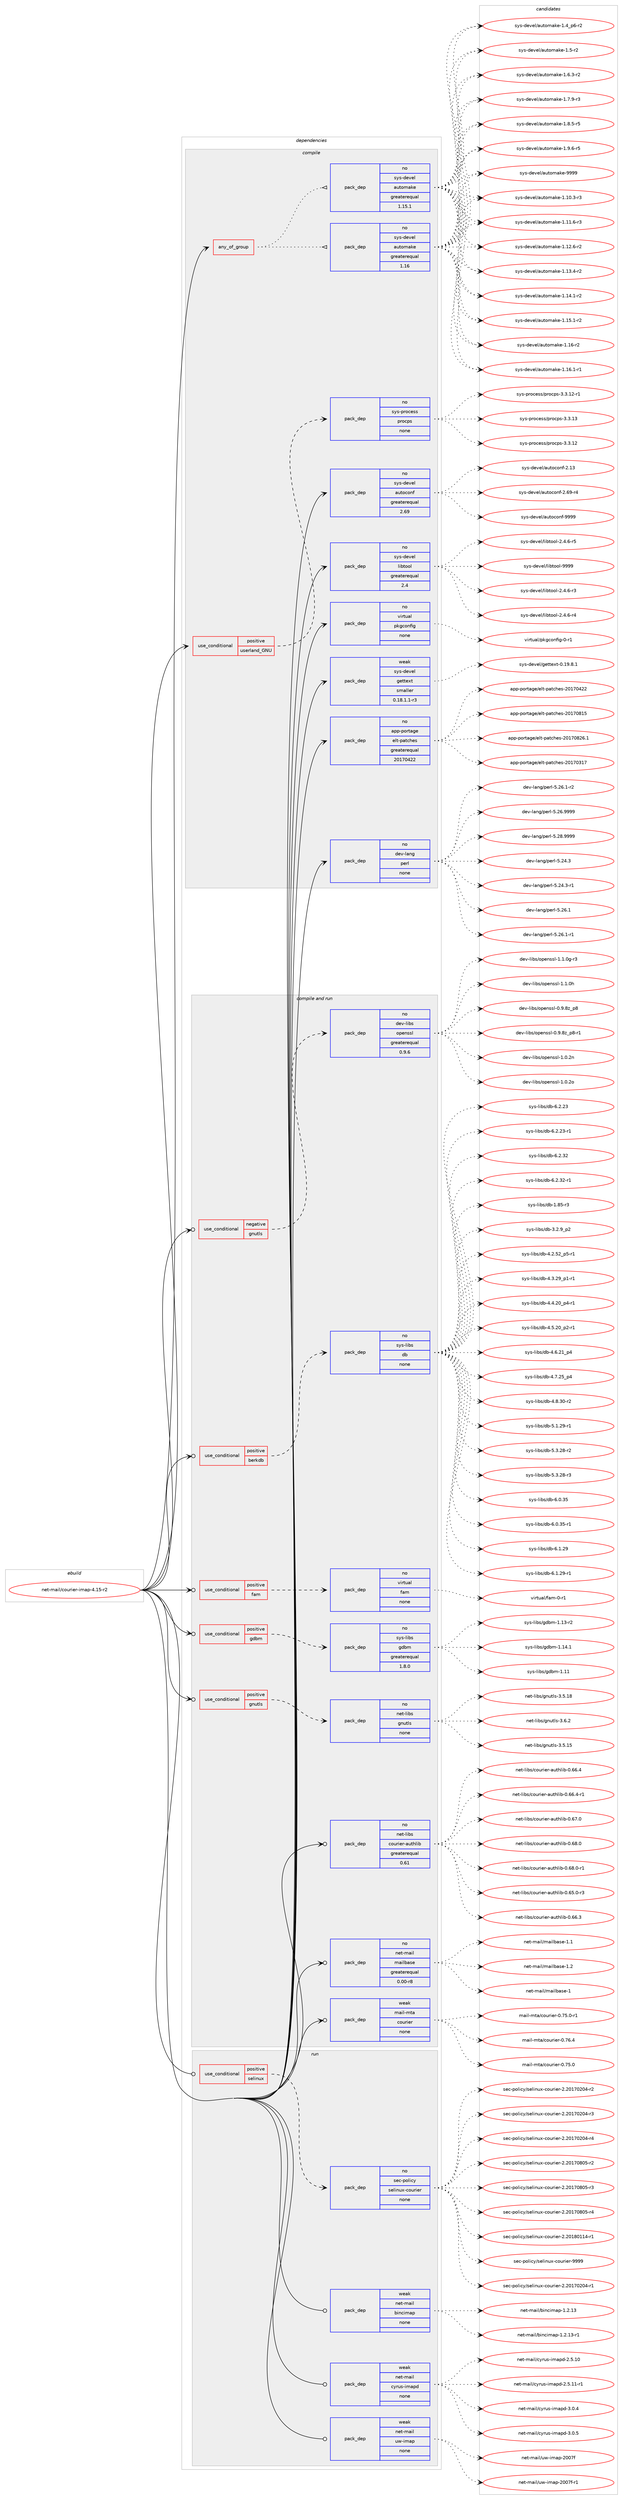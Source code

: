 digraph prolog {

# *************
# Graph options
# *************

newrank=true;
concentrate=true;
compound=true;
graph [rankdir=LR,fontname=Helvetica,fontsize=10,ranksep=1.5];#, ranksep=2.5, nodesep=0.2];
edge  [arrowhead=vee];
node  [fontname=Helvetica,fontsize=10];

# **********
# The ebuild
# **********

subgraph cluster_leftcol {
color=gray;
rank=same;
label=<<i>ebuild</i>>;
id [label="net-mail/courier-imap-4.15-r2", color=red, width=4, href="../net-mail/courier-imap-4.15-r2.svg"];
}

# ****************
# The dependencies
# ****************

subgraph cluster_midcol {
color=gray;
label=<<i>dependencies</i>>;
subgraph cluster_compile {
fillcolor="#eeeeee";
style=filled;
label=<<i>compile</i>>;
subgraph any22 {
dependency877 [label=<<TABLE BORDER="0" CELLBORDER="1" CELLSPACING="0" CELLPADDING="4"><TR><TD CELLPADDING="10">any_of_group</TD></TR></TABLE>>, shape=none, color=red];subgraph pack649 {
dependency878 [label=<<TABLE BORDER="0" CELLBORDER="1" CELLSPACING="0" CELLPADDING="4" WIDTH="220"><TR><TD ROWSPAN="6" CELLPADDING="30">pack_dep</TD></TR><TR><TD WIDTH="110">no</TD></TR><TR><TD>sys-devel</TD></TR><TR><TD>automake</TD></TR><TR><TD>greaterequal</TD></TR><TR><TD>1.16</TD></TR></TABLE>>, shape=none, color=blue];
}
dependency877:e -> dependency878:w [weight=20,style="dotted",arrowhead="oinv"];
subgraph pack650 {
dependency879 [label=<<TABLE BORDER="0" CELLBORDER="1" CELLSPACING="0" CELLPADDING="4" WIDTH="220"><TR><TD ROWSPAN="6" CELLPADDING="30">pack_dep</TD></TR><TR><TD WIDTH="110">no</TD></TR><TR><TD>sys-devel</TD></TR><TR><TD>automake</TD></TR><TR><TD>greaterequal</TD></TR><TR><TD>1.15.1</TD></TR></TABLE>>, shape=none, color=blue];
}
dependency877:e -> dependency879:w [weight=20,style="dotted",arrowhead="oinv"];
}
id:e -> dependency877:w [weight=20,style="solid",arrowhead="vee"];
subgraph cond208 {
dependency880 [label=<<TABLE BORDER="0" CELLBORDER="1" CELLSPACING="0" CELLPADDING="4"><TR><TD ROWSPAN="3" CELLPADDING="10">use_conditional</TD></TR><TR><TD>positive</TD></TR><TR><TD>userland_GNU</TD></TR></TABLE>>, shape=none, color=red];
subgraph pack651 {
dependency881 [label=<<TABLE BORDER="0" CELLBORDER="1" CELLSPACING="0" CELLPADDING="4" WIDTH="220"><TR><TD ROWSPAN="6" CELLPADDING="30">pack_dep</TD></TR><TR><TD WIDTH="110">no</TD></TR><TR><TD>sys-process</TD></TR><TR><TD>procps</TD></TR><TR><TD>none</TD></TR><TR><TD></TD></TR></TABLE>>, shape=none, color=blue];
}
dependency880:e -> dependency881:w [weight=20,style="dashed",arrowhead="vee"];
}
id:e -> dependency880:w [weight=20,style="solid",arrowhead="vee"];
subgraph pack652 {
dependency882 [label=<<TABLE BORDER="0" CELLBORDER="1" CELLSPACING="0" CELLPADDING="4" WIDTH="220"><TR><TD ROWSPAN="6" CELLPADDING="30">pack_dep</TD></TR><TR><TD WIDTH="110">no</TD></TR><TR><TD>app-portage</TD></TR><TR><TD>elt-patches</TD></TR><TR><TD>greaterequal</TD></TR><TR><TD>20170422</TD></TR></TABLE>>, shape=none, color=blue];
}
id:e -> dependency882:w [weight=20,style="solid",arrowhead="vee"];
subgraph pack653 {
dependency883 [label=<<TABLE BORDER="0" CELLBORDER="1" CELLSPACING="0" CELLPADDING="4" WIDTH="220"><TR><TD ROWSPAN="6" CELLPADDING="30">pack_dep</TD></TR><TR><TD WIDTH="110">no</TD></TR><TR><TD>dev-lang</TD></TR><TR><TD>perl</TD></TR><TR><TD>none</TD></TR><TR><TD></TD></TR></TABLE>>, shape=none, color=blue];
}
id:e -> dependency883:w [weight=20,style="solid",arrowhead="vee"];
subgraph pack654 {
dependency884 [label=<<TABLE BORDER="0" CELLBORDER="1" CELLSPACING="0" CELLPADDING="4" WIDTH="220"><TR><TD ROWSPAN="6" CELLPADDING="30">pack_dep</TD></TR><TR><TD WIDTH="110">no</TD></TR><TR><TD>sys-devel</TD></TR><TR><TD>autoconf</TD></TR><TR><TD>greaterequal</TD></TR><TR><TD>2.69</TD></TR></TABLE>>, shape=none, color=blue];
}
id:e -> dependency884:w [weight=20,style="solid",arrowhead="vee"];
subgraph pack655 {
dependency885 [label=<<TABLE BORDER="0" CELLBORDER="1" CELLSPACING="0" CELLPADDING="4" WIDTH="220"><TR><TD ROWSPAN="6" CELLPADDING="30">pack_dep</TD></TR><TR><TD WIDTH="110">no</TD></TR><TR><TD>sys-devel</TD></TR><TR><TD>libtool</TD></TR><TR><TD>greaterequal</TD></TR><TR><TD>2.4</TD></TR></TABLE>>, shape=none, color=blue];
}
id:e -> dependency885:w [weight=20,style="solid",arrowhead="vee"];
subgraph pack656 {
dependency886 [label=<<TABLE BORDER="0" CELLBORDER="1" CELLSPACING="0" CELLPADDING="4" WIDTH="220"><TR><TD ROWSPAN="6" CELLPADDING="30">pack_dep</TD></TR><TR><TD WIDTH="110">no</TD></TR><TR><TD>virtual</TD></TR><TR><TD>pkgconfig</TD></TR><TR><TD>none</TD></TR><TR><TD></TD></TR></TABLE>>, shape=none, color=blue];
}
id:e -> dependency886:w [weight=20,style="solid",arrowhead="vee"];
subgraph pack657 {
dependency887 [label=<<TABLE BORDER="0" CELLBORDER="1" CELLSPACING="0" CELLPADDING="4" WIDTH="220"><TR><TD ROWSPAN="6" CELLPADDING="30">pack_dep</TD></TR><TR><TD WIDTH="110">weak</TD></TR><TR><TD>sys-devel</TD></TR><TR><TD>gettext</TD></TR><TR><TD>smaller</TD></TR><TR><TD>0.18.1.1-r3</TD></TR></TABLE>>, shape=none, color=blue];
}
id:e -> dependency887:w [weight=20,style="solid",arrowhead="vee"];
}
subgraph cluster_compileandrun {
fillcolor="#eeeeee";
style=filled;
label=<<i>compile and run</i>>;
subgraph cond209 {
dependency888 [label=<<TABLE BORDER="0" CELLBORDER="1" CELLSPACING="0" CELLPADDING="4"><TR><TD ROWSPAN="3" CELLPADDING="10">use_conditional</TD></TR><TR><TD>negative</TD></TR><TR><TD>gnutls</TD></TR></TABLE>>, shape=none, color=red];
subgraph pack658 {
dependency889 [label=<<TABLE BORDER="0" CELLBORDER="1" CELLSPACING="0" CELLPADDING="4" WIDTH="220"><TR><TD ROWSPAN="6" CELLPADDING="30">pack_dep</TD></TR><TR><TD WIDTH="110">no</TD></TR><TR><TD>dev-libs</TD></TR><TR><TD>openssl</TD></TR><TR><TD>greaterequal</TD></TR><TR><TD>0.9.6</TD></TR></TABLE>>, shape=none, color=blue];
}
dependency888:e -> dependency889:w [weight=20,style="dashed",arrowhead="vee"];
}
id:e -> dependency888:w [weight=20,style="solid",arrowhead="odotvee"];
subgraph cond210 {
dependency890 [label=<<TABLE BORDER="0" CELLBORDER="1" CELLSPACING="0" CELLPADDING="4"><TR><TD ROWSPAN="3" CELLPADDING="10">use_conditional</TD></TR><TR><TD>positive</TD></TR><TR><TD>berkdb</TD></TR></TABLE>>, shape=none, color=red];
subgraph pack659 {
dependency891 [label=<<TABLE BORDER="0" CELLBORDER="1" CELLSPACING="0" CELLPADDING="4" WIDTH="220"><TR><TD ROWSPAN="6" CELLPADDING="30">pack_dep</TD></TR><TR><TD WIDTH="110">no</TD></TR><TR><TD>sys-libs</TD></TR><TR><TD>db</TD></TR><TR><TD>none</TD></TR><TR><TD></TD></TR></TABLE>>, shape=none, color=blue];
}
dependency890:e -> dependency891:w [weight=20,style="dashed",arrowhead="vee"];
}
id:e -> dependency890:w [weight=20,style="solid",arrowhead="odotvee"];
subgraph cond211 {
dependency892 [label=<<TABLE BORDER="0" CELLBORDER="1" CELLSPACING="0" CELLPADDING="4"><TR><TD ROWSPAN="3" CELLPADDING="10">use_conditional</TD></TR><TR><TD>positive</TD></TR><TR><TD>fam</TD></TR></TABLE>>, shape=none, color=red];
subgraph pack660 {
dependency893 [label=<<TABLE BORDER="0" CELLBORDER="1" CELLSPACING="0" CELLPADDING="4" WIDTH="220"><TR><TD ROWSPAN="6" CELLPADDING="30">pack_dep</TD></TR><TR><TD WIDTH="110">no</TD></TR><TR><TD>virtual</TD></TR><TR><TD>fam</TD></TR><TR><TD>none</TD></TR><TR><TD></TD></TR></TABLE>>, shape=none, color=blue];
}
dependency892:e -> dependency893:w [weight=20,style="dashed",arrowhead="vee"];
}
id:e -> dependency892:w [weight=20,style="solid",arrowhead="odotvee"];
subgraph cond212 {
dependency894 [label=<<TABLE BORDER="0" CELLBORDER="1" CELLSPACING="0" CELLPADDING="4"><TR><TD ROWSPAN="3" CELLPADDING="10">use_conditional</TD></TR><TR><TD>positive</TD></TR><TR><TD>gdbm</TD></TR></TABLE>>, shape=none, color=red];
subgraph pack661 {
dependency895 [label=<<TABLE BORDER="0" CELLBORDER="1" CELLSPACING="0" CELLPADDING="4" WIDTH="220"><TR><TD ROWSPAN="6" CELLPADDING="30">pack_dep</TD></TR><TR><TD WIDTH="110">no</TD></TR><TR><TD>sys-libs</TD></TR><TR><TD>gdbm</TD></TR><TR><TD>greaterequal</TD></TR><TR><TD>1.8.0</TD></TR></TABLE>>, shape=none, color=blue];
}
dependency894:e -> dependency895:w [weight=20,style="dashed",arrowhead="vee"];
}
id:e -> dependency894:w [weight=20,style="solid",arrowhead="odotvee"];
subgraph cond213 {
dependency896 [label=<<TABLE BORDER="0" CELLBORDER="1" CELLSPACING="0" CELLPADDING="4"><TR><TD ROWSPAN="3" CELLPADDING="10">use_conditional</TD></TR><TR><TD>positive</TD></TR><TR><TD>gnutls</TD></TR></TABLE>>, shape=none, color=red];
subgraph pack662 {
dependency897 [label=<<TABLE BORDER="0" CELLBORDER="1" CELLSPACING="0" CELLPADDING="4" WIDTH="220"><TR><TD ROWSPAN="6" CELLPADDING="30">pack_dep</TD></TR><TR><TD WIDTH="110">no</TD></TR><TR><TD>net-libs</TD></TR><TR><TD>gnutls</TD></TR><TR><TD>none</TD></TR><TR><TD></TD></TR></TABLE>>, shape=none, color=blue];
}
dependency896:e -> dependency897:w [weight=20,style="dashed",arrowhead="vee"];
}
id:e -> dependency896:w [weight=20,style="solid",arrowhead="odotvee"];
subgraph pack663 {
dependency898 [label=<<TABLE BORDER="0" CELLBORDER="1" CELLSPACING="0" CELLPADDING="4" WIDTH="220"><TR><TD ROWSPAN="6" CELLPADDING="30">pack_dep</TD></TR><TR><TD WIDTH="110">no</TD></TR><TR><TD>net-libs</TD></TR><TR><TD>courier-authlib</TD></TR><TR><TD>greaterequal</TD></TR><TR><TD>0.61</TD></TR></TABLE>>, shape=none, color=blue];
}
id:e -> dependency898:w [weight=20,style="solid",arrowhead="odotvee"];
subgraph pack664 {
dependency899 [label=<<TABLE BORDER="0" CELLBORDER="1" CELLSPACING="0" CELLPADDING="4" WIDTH="220"><TR><TD ROWSPAN="6" CELLPADDING="30">pack_dep</TD></TR><TR><TD WIDTH="110">no</TD></TR><TR><TD>net-mail</TD></TR><TR><TD>mailbase</TD></TR><TR><TD>greaterequal</TD></TR><TR><TD>0.00-r8</TD></TR></TABLE>>, shape=none, color=blue];
}
id:e -> dependency899:w [weight=20,style="solid",arrowhead="odotvee"];
subgraph pack665 {
dependency900 [label=<<TABLE BORDER="0" CELLBORDER="1" CELLSPACING="0" CELLPADDING="4" WIDTH="220"><TR><TD ROWSPAN="6" CELLPADDING="30">pack_dep</TD></TR><TR><TD WIDTH="110">weak</TD></TR><TR><TD>mail-mta</TD></TR><TR><TD>courier</TD></TR><TR><TD>none</TD></TR><TR><TD></TD></TR></TABLE>>, shape=none, color=blue];
}
id:e -> dependency900:w [weight=20,style="solid",arrowhead="odotvee"];
}
subgraph cluster_run {
fillcolor="#eeeeee";
style=filled;
label=<<i>run</i>>;
subgraph cond214 {
dependency901 [label=<<TABLE BORDER="0" CELLBORDER="1" CELLSPACING="0" CELLPADDING="4"><TR><TD ROWSPAN="3" CELLPADDING="10">use_conditional</TD></TR><TR><TD>positive</TD></TR><TR><TD>selinux</TD></TR></TABLE>>, shape=none, color=red];
subgraph pack666 {
dependency902 [label=<<TABLE BORDER="0" CELLBORDER="1" CELLSPACING="0" CELLPADDING="4" WIDTH="220"><TR><TD ROWSPAN="6" CELLPADDING="30">pack_dep</TD></TR><TR><TD WIDTH="110">no</TD></TR><TR><TD>sec-policy</TD></TR><TR><TD>selinux-courier</TD></TR><TR><TD>none</TD></TR><TR><TD></TD></TR></TABLE>>, shape=none, color=blue];
}
dependency901:e -> dependency902:w [weight=20,style="dashed",arrowhead="vee"];
}
id:e -> dependency901:w [weight=20,style="solid",arrowhead="odot"];
subgraph pack667 {
dependency903 [label=<<TABLE BORDER="0" CELLBORDER="1" CELLSPACING="0" CELLPADDING="4" WIDTH="220"><TR><TD ROWSPAN="6" CELLPADDING="30">pack_dep</TD></TR><TR><TD WIDTH="110">weak</TD></TR><TR><TD>net-mail</TD></TR><TR><TD>bincimap</TD></TR><TR><TD>none</TD></TR><TR><TD></TD></TR></TABLE>>, shape=none, color=blue];
}
id:e -> dependency903:w [weight=20,style="solid",arrowhead="odot"];
subgraph pack668 {
dependency904 [label=<<TABLE BORDER="0" CELLBORDER="1" CELLSPACING="0" CELLPADDING="4" WIDTH="220"><TR><TD ROWSPAN="6" CELLPADDING="30">pack_dep</TD></TR><TR><TD WIDTH="110">weak</TD></TR><TR><TD>net-mail</TD></TR><TR><TD>cyrus-imapd</TD></TR><TR><TD>none</TD></TR><TR><TD></TD></TR></TABLE>>, shape=none, color=blue];
}
id:e -> dependency904:w [weight=20,style="solid",arrowhead="odot"];
subgraph pack669 {
dependency905 [label=<<TABLE BORDER="0" CELLBORDER="1" CELLSPACING="0" CELLPADDING="4" WIDTH="220"><TR><TD ROWSPAN="6" CELLPADDING="30">pack_dep</TD></TR><TR><TD WIDTH="110">weak</TD></TR><TR><TD>net-mail</TD></TR><TR><TD>uw-imap</TD></TR><TR><TD>none</TD></TR><TR><TD></TD></TR></TABLE>>, shape=none, color=blue];
}
id:e -> dependency905:w [weight=20,style="solid",arrowhead="odot"];
}
}

# **************
# The candidates
# **************

subgraph cluster_choices {
rank=same;
color=gray;
label=<<i>candidates</i>>;

subgraph choice649 {
color=black;
nodesep=1;
choice11512111545100101118101108479711711611110997107101454946494846514511451 [label="sys-devel/automake-1.10.3-r3", color=red, width=4,href="../sys-devel/automake-1.10.3-r3.svg"];
choice11512111545100101118101108479711711611110997107101454946494946544511451 [label="sys-devel/automake-1.11.6-r3", color=red, width=4,href="../sys-devel/automake-1.11.6-r3.svg"];
choice11512111545100101118101108479711711611110997107101454946495046544511450 [label="sys-devel/automake-1.12.6-r2", color=red, width=4,href="../sys-devel/automake-1.12.6-r2.svg"];
choice11512111545100101118101108479711711611110997107101454946495146524511450 [label="sys-devel/automake-1.13.4-r2", color=red, width=4,href="../sys-devel/automake-1.13.4-r2.svg"];
choice11512111545100101118101108479711711611110997107101454946495246494511450 [label="sys-devel/automake-1.14.1-r2", color=red, width=4,href="../sys-devel/automake-1.14.1-r2.svg"];
choice11512111545100101118101108479711711611110997107101454946495346494511450 [label="sys-devel/automake-1.15.1-r2", color=red, width=4,href="../sys-devel/automake-1.15.1-r2.svg"];
choice1151211154510010111810110847971171161111099710710145494649544511450 [label="sys-devel/automake-1.16-r2", color=red, width=4,href="../sys-devel/automake-1.16-r2.svg"];
choice11512111545100101118101108479711711611110997107101454946495446494511449 [label="sys-devel/automake-1.16.1-r1", color=red, width=4,href="../sys-devel/automake-1.16.1-r1.svg"];
choice115121115451001011181011084797117116111109971071014549465295112544511450 [label="sys-devel/automake-1.4_p6-r2", color=red, width=4,href="../sys-devel/automake-1.4_p6-r2.svg"];
choice11512111545100101118101108479711711611110997107101454946534511450 [label="sys-devel/automake-1.5-r2", color=red, width=4,href="../sys-devel/automake-1.5-r2.svg"];
choice115121115451001011181011084797117116111109971071014549465446514511450 [label="sys-devel/automake-1.6.3-r2", color=red, width=4,href="../sys-devel/automake-1.6.3-r2.svg"];
choice115121115451001011181011084797117116111109971071014549465546574511451 [label="sys-devel/automake-1.7.9-r3", color=red, width=4,href="../sys-devel/automake-1.7.9-r3.svg"];
choice115121115451001011181011084797117116111109971071014549465646534511453 [label="sys-devel/automake-1.8.5-r5", color=red, width=4,href="../sys-devel/automake-1.8.5-r5.svg"];
choice115121115451001011181011084797117116111109971071014549465746544511453 [label="sys-devel/automake-1.9.6-r5", color=red, width=4,href="../sys-devel/automake-1.9.6-r5.svg"];
choice115121115451001011181011084797117116111109971071014557575757 [label="sys-devel/automake-9999", color=red, width=4,href="../sys-devel/automake-9999.svg"];
dependency878:e -> choice11512111545100101118101108479711711611110997107101454946494846514511451:w [style=dotted,weight="100"];
dependency878:e -> choice11512111545100101118101108479711711611110997107101454946494946544511451:w [style=dotted,weight="100"];
dependency878:e -> choice11512111545100101118101108479711711611110997107101454946495046544511450:w [style=dotted,weight="100"];
dependency878:e -> choice11512111545100101118101108479711711611110997107101454946495146524511450:w [style=dotted,weight="100"];
dependency878:e -> choice11512111545100101118101108479711711611110997107101454946495246494511450:w [style=dotted,weight="100"];
dependency878:e -> choice11512111545100101118101108479711711611110997107101454946495346494511450:w [style=dotted,weight="100"];
dependency878:e -> choice1151211154510010111810110847971171161111099710710145494649544511450:w [style=dotted,weight="100"];
dependency878:e -> choice11512111545100101118101108479711711611110997107101454946495446494511449:w [style=dotted,weight="100"];
dependency878:e -> choice115121115451001011181011084797117116111109971071014549465295112544511450:w [style=dotted,weight="100"];
dependency878:e -> choice11512111545100101118101108479711711611110997107101454946534511450:w [style=dotted,weight="100"];
dependency878:e -> choice115121115451001011181011084797117116111109971071014549465446514511450:w [style=dotted,weight="100"];
dependency878:e -> choice115121115451001011181011084797117116111109971071014549465546574511451:w [style=dotted,weight="100"];
dependency878:e -> choice115121115451001011181011084797117116111109971071014549465646534511453:w [style=dotted,weight="100"];
dependency878:e -> choice115121115451001011181011084797117116111109971071014549465746544511453:w [style=dotted,weight="100"];
dependency878:e -> choice115121115451001011181011084797117116111109971071014557575757:w [style=dotted,weight="100"];
}
subgraph choice650 {
color=black;
nodesep=1;
choice11512111545100101118101108479711711611110997107101454946494846514511451 [label="sys-devel/automake-1.10.3-r3", color=red, width=4,href="../sys-devel/automake-1.10.3-r3.svg"];
choice11512111545100101118101108479711711611110997107101454946494946544511451 [label="sys-devel/automake-1.11.6-r3", color=red, width=4,href="../sys-devel/automake-1.11.6-r3.svg"];
choice11512111545100101118101108479711711611110997107101454946495046544511450 [label="sys-devel/automake-1.12.6-r2", color=red, width=4,href="../sys-devel/automake-1.12.6-r2.svg"];
choice11512111545100101118101108479711711611110997107101454946495146524511450 [label="sys-devel/automake-1.13.4-r2", color=red, width=4,href="../sys-devel/automake-1.13.4-r2.svg"];
choice11512111545100101118101108479711711611110997107101454946495246494511450 [label="sys-devel/automake-1.14.1-r2", color=red, width=4,href="../sys-devel/automake-1.14.1-r2.svg"];
choice11512111545100101118101108479711711611110997107101454946495346494511450 [label="sys-devel/automake-1.15.1-r2", color=red, width=4,href="../sys-devel/automake-1.15.1-r2.svg"];
choice1151211154510010111810110847971171161111099710710145494649544511450 [label="sys-devel/automake-1.16-r2", color=red, width=4,href="../sys-devel/automake-1.16-r2.svg"];
choice11512111545100101118101108479711711611110997107101454946495446494511449 [label="sys-devel/automake-1.16.1-r1", color=red, width=4,href="../sys-devel/automake-1.16.1-r1.svg"];
choice115121115451001011181011084797117116111109971071014549465295112544511450 [label="sys-devel/automake-1.4_p6-r2", color=red, width=4,href="../sys-devel/automake-1.4_p6-r2.svg"];
choice11512111545100101118101108479711711611110997107101454946534511450 [label="sys-devel/automake-1.5-r2", color=red, width=4,href="../sys-devel/automake-1.5-r2.svg"];
choice115121115451001011181011084797117116111109971071014549465446514511450 [label="sys-devel/automake-1.6.3-r2", color=red, width=4,href="../sys-devel/automake-1.6.3-r2.svg"];
choice115121115451001011181011084797117116111109971071014549465546574511451 [label="sys-devel/automake-1.7.9-r3", color=red, width=4,href="../sys-devel/automake-1.7.9-r3.svg"];
choice115121115451001011181011084797117116111109971071014549465646534511453 [label="sys-devel/automake-1.8.5-r5", color=red, width=4,href="../sys-devel/automake-1.8.5-r5.svg"];
choice115121115451001011181011084797117116111109971071014549465746544511453 [label="sys-devel/automake-1.9.6-r5", color=red, width=4,href="../sys-devel/automake-1.9.6-r5.svg"];
choice115121115451001011181011084797117116111109971071014557575757 [label="sys-devel/automake-9999", color=red, width=4,href="../sys-devel/automake-9999.svg"];
dependency879:e -> choice11512111545100101118101108479711711611110997107101454946494846514511451:w [style=dotted,weight="100"];
dependency879:e -> choice11512111545100101118101108479711711611110997107101454946494946544511451:w [style=dotted,weight="100"];
dependency879:e -> choice11512111545100101118101108479711711611110997107101454946495046544511450:w [style=dotted,weight="100"];
dependency879:e -> choice11512111545100101118101108479711711611110997107101454946495146524511450:w [style=dotted,weight="100"];
dependency879:e -> choice11512111545100101118101108479711711611110997107101454946495246494511450:w [style=dotted,weight="100"];
dependency879:e -> choice11512111545100101118101108479711711611110997107101454946495346494511450:w [style=dotted,weight="100"];
dependency879:e -> choice1151211154510010111810110847971171161111099710710145494649544511450:w [style=dotted,weight="100"];
dependency879:e -> choice11512111545100101118101108479711711611110997107101454946495446494511449:w [style=dotted,weight="100"];
dependency879:e -> choice115121115451001011181011084797117116111109971071014549465295112544511450:w [style=dotted,weight="100"];
dependency879:e -> choice11512111545100101118101108479711711611110997107101454946534511450:w [style=dotted,weight="100"];
dependency879:e -> choice115121115451001011181011084797117116111109971071014549465446514511450:w [style=dotted,weight="100"];
dependency879:e -> choice115121115451001011181011084797117116111109971071014549465546574511451:w [style=dotted,weight="100"];
dependency879:e -> choice115121115451001011181011084797117116111109971071014549465646534511453:w [style=dotted,weight="100"];
dependency879:e -> choice115121115451001011181011084797117116111109971071014549465746544511453:w [style=dotted,weight="100"];
dependency879:e -> choice115121115451001011181011084797117116111109971071014557575757:w [style=dotted,weight="100"];
}
subgraph choice651 {
color=black;
nodesep=1;
choice1151211154511211411199101115115471121141119911211545514651464950 [label="sys-process/procps-3.3.12", color=red, width=4,href="../sys-process/procps-3.3.12.svg"];
choice11512111545112114111991011151154711211411199112115455146514649504511449 [label="sys-process/procps-3.3.12-r1", color=red, width=4,href="../sys-process/procps-3.3.12-r1.svg"];
choice1151211154511211411199101115115471121141119911211545514651464951 [label="sys-process/procps-3.3.13", color=red, width=4,href="../sys-process/procps-3.3.13.svg"];
dependency881:e -> choice1151211154511211411199101115115471121141119911211545514651464950:w [style=dotted,weight="100"];
dependency881:e -> choice11512111545112114111991011151154711211411199112115455146514649504511449:w [style=dotted,weight="100"];
dependency881:e -> choice1151211154511211411199101115115471121141119911211545514651464951:w [style=dotted,weight="100"];
}
subgraph choice652 {
color=black;
nodesep=1;
choice97112112451121111141169710310147101108116451129711699104101115455048495548514955 [label="app-portage/elt-patches-20170317", color=red, width=4,href="../app-portage/elt-patches-20170317.svg"];
choice97112112451121111141169710310147101108116451129711699104101115455048495548525050 [label="app-portage/elt-patches-20170422", color=red, width=4,href="../app-portage/elt-patches-20170422.svg"];
choice97112112451121111141169710310147101108116451129711699104101115455048495548564953 [label="app-portage/elt-patches-20170815", color=red, width=4,href="../app-portage/elt-patches-20170815.svg"];
choice971121124511211111411697103101471011081164511297116991041011154550484955485650544649 [label="app-portage/elt-patches-20170826.1", color=red, width=4,href="../app-portage/elt-patches-20170826.1.svg"];
dependency882:e -> choice97112112451121111141169710310147101108116451129711699104101115455048495548514955:w [style=dotted,weight="100"];
dependency882:e -> choice97112112451121111141169710310147101108116451129711699104101115455048495548525050:w [style=dotted,weight="100"];
dependency882:e -> choice97112112451121111141169710310147101108116451129711699104101115455048495548564953:w [style=dotted,weight="100"];
dependency882:e -> choice971121124511211111411697103101471011081164511297116991041011154550484955485650544649:w [style=dotted,weight="100"];
}
subgraph choice653 {
color=black;
nodesep=1;
choice10010111845108971101034711210111410845534650524651 [label="dev-lang/perl-5.24.3", color=red, width=4,href="../dev-lang/perl-5.24.3.svg"];
choice100101118451089711010347112101114108455346505246514511449 [label="dev-lang/perl-5.24.3-r1", color=red, width=4,href="../dev-lang/perl-5.24.3-r1.svg"];
choice10010111845108971101034711210111410845534650544649 [label="dev-lang/perl-5.26.1", color=red, width=4,href="../dev-lang/perl-5.26.1.svg"];
choice100101118451089711010347112101114108455346505446494511449 [label="dev-lang/perl-5.26.1-r1", color=red, width=4,href="../dev-lang/perl-5.26.1-r1.svg"];
choice100101118451089711010347112101114108455346505446494511450 [label="dev-lang/perl-5.26.1-r2", color=red, width=4,href="../dev-lang/perl-5.26.1-r2.svg"];
choice10010111845108971101034711210111410845534650544657575757 [label="dev-lang/perl-5.26.9999", color=red, width=4,href="../dev-lang/perl-5.26.9999.svg"];
choice10010111845108971101034711210111410845534650564657575757 [label="dev-lang/perl-5.28.9999", color=red, width=4,href="../dev-lang/perl-5.28.9999.svg"];
dependency883:e -> choice10010111845108971101034711210111410845534650524651:w [style=dotted,weight="100"];
dependency883:e -> choice100101118451089711010347112101114108455346505246514511449:w [style=dotted,weight="100"];
dependency883:e -> choice10010111845108971101034711210111410845534650544649:w [style=dotted,weight="100"];
dependency883:e -> choice100101118451089711010347112101114108455346505446494511449:w [style=dotted,weight="100"];
dependency883:e -> choice100101118451089711010347112101114108455346505446494511450:w [style=dotted,weight="100"];
dependency883:e -> choice10010111845108971101034711210111410845534650544657575757:w [style=dotted,weight="100"];
dependency883:e -> choice10010111845108971101034711210111410845534650564657575757:w [style=dotted,weight="100"];
}
subgraph choice654 {
color=black;
nodesep=1;
choice115121115451001011181011084797117116111991111101024550464951 [label="sys-devel/autoconf-2.13", color=red, width=4,href="../sys-devel/autoconf-2.13.svg"];
choice1151211154510010111810110847971171161119911111010245504654574511452 [label="sys-devel/autoconf-2.69-r4", color=red, width=4,href="../sys-devel/autoconf-2.69-r4.svg"];
choice115121115451001011181011084797117116111991111101024557575757 [label="sys-devel/autoconf-9999", color=red, width=4,href="../sys-devel/autoconf-9999.svg"];
dependency884:e -> choice115121115451001011181011084797117116111991111101024550464951:w [style=dotted,weight="100"];
dependency884:e -> choice1151211154510010111810110847971171161119911111010245504654574511452:w [style=dotted,weight="100"];
dependency884:e -> choice115121115451001011181011084797117116111991111101024557575757:w [style=dotted,weight="100"];
}
subgraph choice655 {
color=black;
nodesep=1;
choice1151211154510010111810110847108105981161111111084550465246544511451 [label="sys-devel/libtool-2.4.6-r3", color=red, width=4,href="../sys-devel/libtool-2.4.6-r3.svg"];
choice1151211154510010111810110847108105981161111111084550465246544511452 [label="sys-devel/libtool-2.4.6-r4", color=red, width=4,href="../sys-devel/libtool-2.4.6-r4.svg"];
choice1151211154510010111810110847108105981161111111084550465246544511453 [label="sys-devel/libtool-2.4.6-r5", color=red, width=4,href="../sys-devel/libtool-2.4.6-r5.svg"];
choice1151211154510010111810110847108105981161111111084557575757 [label="sys-devel/libtool-9999", color=red, width=4,href="../sys-devel/libtool-9999.svg"];
dependency885:e -> choice1151211154510010111810110847108105981161111111084550465246544511451:w [style=dotted,weight="100"];
dependency885:e -> choice1151211154510010111810110847108105981161111111084550465246544511452:w [style=dotted,weight="100"];
dependency885:e -> choice1151211154510010111810110847108105981161111111084550465246544511453:w [style=dotted,weight="100"];
dependency885:e -> choice1151211154510010111810110847108105981161111111084557575757:w [style=dotted,weight="100"];
}
subgraph choice656 {
color=black;
nodesep=1;
choice11810511411611797108471121071039911111010210510345484511449 [label="virtual/pkgconfig-0-r1", color=red, width=4,href="../virtual/pkgconfig-0-r1.svg"];
dependency886:e -> choice11810511411611797108471121071039911111010210510345484511449:w [style=dotted,weight="100"];
}
subgraph choice657 {
color=black;
nodesep=1;
choice1151211154510010111810110847103101116116101120116454846495746564649 [label="sys-devel/gettext-0.19.8.1", color=red, width=4,href="../sys-devel/gettext-0.19.8.1.svg"];
dependency887:e -> choice1151211154510010111810110847103101116116101120116454846495746564649:w [style=dotted,weight="100"];
}
subgraph choice658 {
color=black;
nodesep=1;
choice1001011184510810598115471111121011101151151084548465746561229511256 [label="dev-libs/openssl-0.9.8z_p8", color=red, width=4,href="../dev-libs/openssl-0.9.8z_p8.svg"];
choice10010111845108105981154711111210111011511510845484657465612295112564511449 [label="dev-libs/openssl-0.9.8z_p8-r1", color=red, width=4,href="../dev-libs/openssl-0.9.8z_p8-r1.svg"];
choice100101118451081059811547111112101110115115108454946484650110 [label="dev-libs/openssl-1.0.2n", color=red, width=4,href="../dev-libs/openssl-1.0.2n.svg"];
choice100101118451081059811547111112101110115115108454946484650111 [label="dev-libs/openssl-1.0.2o", color=red, width=4,href="../dev-libs/openssl-1.0.2o.svg"];
choice1001011184510810598115471111121011101151151084549464946481034511451 [label="dev-libs/openssl-1.1.0g-r3", color=red, width=4,href="../dev-libs/openssl-1.1.0g-r3.svg"];
choice100101118451081059811547111112101110115115108454946494648104 [label="dev-libs/openssl-1.1.0h", color=red, width=4,href="../dev-libs/openssl-1.1.0h.svg"];
dependency889:e -> choice1001011184510810598115471111121011101151151084548465746561229511256:w [style=dotted,weight="100"];
dependency889:e -> choice10010111845108105981154711111210111011511510845484657465612295112564511449:w [style=dotted,weight="100"];
dependency889:e -> choice100101118451081059811547111112101110115115108454946484650110:w [style=dotted,weight="100"];
dependency889:e -> choice100101118451081059811547111112101110115115108454946484650111:w [style=dotted,weight="100"];
dependency889:e -> choice1001011184510810598115471111121011101151151084549464946481034511451:w [style=dotted,weight="100"];
dependency889:e -> choice100101118451081059811547111112101110115115108454946494648104:w [style=dotted,weight="100"];
}
subgraph choice659 {
color=black;
nodesep=1;
choice1151211154510810598115471009845494656534511451 [label="sys-libs/db-1.85-r3", color=red, width=4,href="../sys-libs/db-1.85-r3.svg"];
choice115121115451081059811547100984551465046579511250 [label="sys-libs/db-3.2.9_p2", color=red, width=4,href="../sys-libs/db-3.2.9_p2.svg"];
choice115121115451081059811547100984552465046535095112534511449 [label="sys-libs/db-4.2.52_p5-r1", color=red, width=4,href="../sys-libs/db-4.2.52_p5-r1.svg"];
choice115121115451081059811547100984552465146505795112494511449 [label="sys-libs/db-4.3.29_p1-r1", color=red, width=4,href="../sys-libs/db-4.3.29_p1-r1.svg"];
choice115121115451081059811547100984552465246504895112524511449 [label="sys-libs/db-4.4.20_p4-r1", color=red, width=4,href="../sys-libs/db-4.4.20_p4-r1.svg"];
choice115121115451081059811547100984552465346504895112504511449 [label="sys-libs/db-4.5.20_p2-r1", color=red, width=4,href="../sys-libs/db-4.5.20_p2-r1.svg"];
choice11512111545108105981154710098455246544650499511252 [label="sys-libs/db-4.6.21_p4", color=red, width=4,href="../sys-libs/db-4.6.21_p4.svg"];
choice11512111545108105981154710098455246554650539511252 [label="sys-libs/db-4.7.25_p4", color=red, width=4,href="../sys-libs/db-4.7.25_p4.svg"];
choice11512111545108105981154710098455246564651484511450 [label="sys-libs/db-4.8.30-r2", color=red, width=4,href="../sys-libs/db-4.8.30-r2.svg"];
choice11512111545108105981154710098455346494650574511449 [label="sys-libs/db-5.1.29-r1", color=red, width=4,href="../sys-libs/db-5.1.29-r1.svg"];
choice11512111545108105981154710098455346514650564511450 [label="sys-libs/db-5.3.28-r2", color=red, width=4,href="../sys-libs/db-5.3.28-r2.svg"];
choice11512111545108105981154710098455346514650564511451 [label="sys-libs/db-5.3.28-r3", color=red, width=4,href="../sys-libs/db-5.3.28-r3.svg"];
choice1151211154510810598115471009845544648465153 [label="sys-libs/db-6.0.35", color=red, width=4,href="../sys-libs/db-6.0.35.svg"];
choice11512111545108105981154710098455446484651534511449 [label="sys-libs/db-6.0.35-r1", color=red, width=4,href="../sys-libs/db-6.0.35-r1.svg"];
choice1151211154510810598115471009845544649465057 [label="sys-libs/db-6.1.29", color=red, width=4,href="../sys-libs/db-6.1.29.svg"];
choice11512111545108105981154710098455446494650574511449 [label="sys-libs/db-6.1.29-r1", color=red, width=4,href="../sys-libs/db-6.1.29-r1.svg"];
choice1151211154510810598115471009845544650465051 [label="sys-libs/db-6.2.23", color=red, width=4,href="../sys-libs/db-6.2.23.svg"];
choice11512111545108105981154710098455446504650514511449 [label="sys-libs/db-6.2.23-r1", color=red, width=4,href="../sys-libs/db-6.2.23-r1.svg"];
choice1151211154510810598115471009845544650465150 [label="sys-libs/db-6.2.32", color=red, width=4,href="../sys-libs/db-6.2.32.svg"];
choice11512111545108105981154710098455446504651504511449 [label="sys-libs/db-6.2.32-r1", color=red, width=4,href="../sys-libs/db-6.2.32-r1.svg"];
dependency891:e -> choice1151211154510810598115471009845494656534511451:w [style=dotted,weight="100"];
dependency891:e -> choice115121115451081059811547100984551465046579511250:w [style=dotted,weight="100"];
dependency891:e -> choice115121115451081059811547100984552465046535095112534511449:w [style=dotted,weight="100"];
dependency891:e -> choice115121115451081059811547100984552465146505795112494511449:w [style=dotted,weight="100"];
dependency891:e -> choice115121115451081059811547100984552465246504895112524511449:w [style=dotted,weight="100"];
dependency891:e -> choice115121115451081059811547100984552465346504895112504511449:w [style=dotted,weight="100"];
dependency891:e -> choice11512111545108105981154710098455246544650499511252:w [style=dotted,weight="100"];
dependency891:e -> choice11512111545108105981154710098455246554650539511252:w [style=dotted,weight="100"];
dependency891:e -> choice11512111545108105981154710098455246564651484511450:w [style=dotted,weight="100"];
dependency891:e -> choice11512111545108105981154710098455346494650574511449:w [style=dotted,weight="100"];
dependency891:e -> choice11512111545108105981154710098455346514650564511450:w [style=dotted,weight="100"];
dependency891:e -> choice11512111545108105981154710098455346514650564511451:w [style=dotted,weight="100"];
dependency891:e -> choice1151211154510810598115471009845544648465153:w [style=dotted,weight="100"];
dependency891:e -> choice11512111545108105981154710098455446484651534511449:w [style=dotted,weight="100"];
dependency891:e -> choice1151211154510810598115471009845544649465057:w [style=dotted,weight="100"];
dependency891:e -> choice11512111545108105981154710098455446494650574511449:w [style=dotted,weight="100"];
dependency891:e -> choice1151211154510810598115471009845544650465051:w [style=dotted,weight="100"];
dependency891:e -> choice11512111545108105981154710098455446504650514511449:w [style=dotted,weight="100"];
dependency891:e -> choice1151211154510810598115471009845544650465150:w [style=dotted,weight="100"];
dependency891:e -> choice11512111545108105981154710098455446504651504511449:w [style=dotted,weight="100"];
}
subgraph choice660 {
color=black;
nodesep=1;
choice11810511411611797108471029710945484511449 [label="virtual/fam-0-r1", color=red, width=4,href="../virtual/fam-0-r1.svg"];
dependency893:e -> choice11810511411611797108471029710945484511449:w [style=dotted,weight="100"];
}
subgraph choice661 {
color=black;
nodesep=1;
choice115121115451081059811547103100981094549464949 [label="sys-libs/gdbm-1.11", color=red, width=4,href="../sys-libs/gdbm-1.11.svg"];
choice1151211154510810598115471031009810945494649514511450 [label="sys-libs/gdbm-1.13-r2", color=red, width=4,href="../sys-libs/gdbm-1.13-r2.svg"];
choice1151211154510810598115471031009810945494649524649 [label="sys-libs/gdbm-1.14.1", color=red, width=4,href="../sys-libs/gdbm-1.14.1.svg"];
dependency895:e -> choice115121115451081059811547103100981094549464949:w [style=dotted,weight="100"];
dependency895:e -> choice1151211154510810598115471031009810945494649514511450:w [style=dotted,weight="100"];
dependency895:e -> choice1151211154510810598115471031009810945494649524649:w [style=dotted,weight="100"];
}
subgraph choice662 {
color=black;
nodesep=1;
choice11010111645108105981154710311011711610811545514653464953 [label="net-libs/gnutls-3.5.15", color=red, width=4,href="../net-libs/gnutls-3.5.15.svg"];
choice11010111645108105981154710311011711610811545514653464956 [label="net-libs/gnutls-3.5.18", color=red, width=4,href="../net-libs/gnutls-3.5.18.svg"];
choice110101116451081059811547103110117116108115455146544650 [label="net-libs/gnutls-3.6.2", color=red, width=4,href="../net-libs/gnutls-3.6.2.svg"];
dependency897:e -> choice11010111645108105981154710311011711610811545514653464953:w [style=dotted,weight="100"];
dependency897:e -> choice11010111645108105981154710311011711610811545514653464956:w [style=dotted,weight="100"];
dependency897:e -> choice110101116451081059811547103110117116108115455146544650:w [style=dotted,weight="100"];
}
subgraph choice663 {
color=black;
nodesep=1;
choice11010111645108105981154799111117114105101114459711711610410810598454846545346484511451 [label="net-libs/courier-authlib-0.65.0-r3", color=red, width=4,href="../net-libs/courier-authlib-0.65.0-r3.svg"];
choice1101011164510810598115479911111711410510111445971171161041081059845484654544651 [label="net-libs/courier-authlib-0.66.3", color=red, width=4,href="../net-libs/courier-authlib-0.66.3.svg"];
choice1101011164510810598115479911111711410510111445971171161041081059845484654544652 [label="net-libs/courier-authlib-0.66.4", color=red, width=4,href="../net-libs/courier-authlib-0.66.4.svg"];
choice11010111645108105981154799111117114105101114459711711610410810598454846545446524511449 [label="net-libs/courier-authlib-0.66.4-r1", color=red, width=4,href="../net-libs/courier-authlib-0.66.4-r1.svg"];
choice1101011164510810598115479911111711410510111445971171161041081059845484654554648 [label="net-libs/courier-authlib-0.67.0", color=red, width=4,href="../net-libs/courier-authlib-0.67.0.svg"];
choice1101011164510810598115479911111711410510111445971171161041081059845484654564648 [label="net-libs/courier-authlib-0.68.0", color=red, width=4,href="../net-libs/courier-authlib-0.68.0.svg"];
choice11010111645108105981154799111117114105101114459711711610410810598454846545646484511449 [label="net-libs/courier-authlib-0.68.0-r1", color=red, width=4,href="../net-libs/courier-authlib-0.68.0-r1.svg"];
dependency898:e -> choice11010111645108105981154799111117114105101114459711711610410810598454846545346484511451:w [style=dotted,weight="100"];
dependency898:e -> choice1101011164510810598115479911111711410510111445971171161041081059845484654544651:w [style=dotted,weight="100"];
dependency898:e -> choice1101011164510810598115479911111711410510111445971171161041081059845484654544652:w [style=dotted,weight="100"];
dependency898:e -> choice11010111645108105981154799111117114105101114459711711610410810598454846545446524511449:w [style=dotted,weight="100"];
dependency898:e -> choice1101011164510810598115479911111711410510111445971171161041081059845484654554648:w [style=dotted,weight="100"];
dependency898:e -> choice1101011164510810598115479911111711410510111445971171161041081059845484654564648:w [style=dotted,weight="100"];
dependency898:e -> choice11010111645108105981154799111117114105101114459711711610410810598454846545646484511449:w [style=dotted,weight="100"];
}
subgraph choice664 {
color=black;
nodesep=1;
choice1101011164510997105108471099710510898971151014549 [label="net-mail/mailbase-1", color=red, width=4,href="../net-mail/mailbase-1.svg"];
choice11010111645109971051084710997105108989711510145494649 [label="net-mail/mailbase-1.1", color=red, width=4,href="../net-mail/mailbase-1.1.svg"];
choice11010111645109971051084710997105108989711510145494650 [label="net-mail/mailbase-1.2", color=red, width=4,href="../net-mail/mailbase-1.2.svg"];
dependency899:e -> choice1101011164510997105108471099710510898971151014549:w [style=dotted,weight="100"];
dependency899:e -> choice11010111645109971051084710997105108989711510145494649:w [style=dotted,weight="100"];
dependency899:e -> choice11010111645109971051084710997105108989711510145494650:w [style=dotted,weight="100"];
}
subgraph choice665 {
color=black;
nodesep=1;
choice109971051084510911697479911111711410510111445484655534648 [label="mail-mta/courier-0.75.0", color=red, width=4,href="../mail-mta/courier-0.75.0.svg"];
choice1099710510845109116974799111117114105101114454846555346484511449 [label="mail-mta/courier-0.75.0-r1", color=red, width=4,href="../mail-mta/courier-0.75.0-r1.svg"];
choice109971051084510911697479911111711410510111445484655544652 [label="mail-mta/courier-0.76.4", color=red, width=4,href="../mail-mta/courier-0.76.4.svg"];
dependency900:e -> choice109971051084510911697479911111711410510111445484655534648:w [style=dotted,weight="100"];
dependency900:e -> choice1099710510845109116974799111117114105101114454846555346484511449:w [style=dotted,weight="100"];
dependency900:e -> choice109971051084510911697479911111711410510111445484655544652:w [style=dotted,weight="100"];
}
subgraph choice666 {
color=black;
nodesep=1;
choice11510199451121111081059912147115101108105110117120459911111711410510111445504650484955485048524511449 [label="sec-policy/selinux-courier-2.20170204-r1", color=red, width=4,href="../sec-policy/selinux-courier-2.20170204-r1.svg"];
choice11510199451121111081059912147115101108105110117120459911111711410510111445504650484955485048524511450 [label="sec-policy/selinux-courier-2.20170204-r2", color=red, width=4,href="../sec-policy/selinux-courier-2.20170204-r2.svg"];
choice11510199451121111081059912147115101108105110117120459911111711410510111445504650484955485048524511451 [label="sec-policy/selinux-courier-2.20170204-r3", color=red, width=4,href="../sec-policy/selinux-courier-2.20170204-r3.svg"];
choice11510199451121111081059912147115101108105110117120459911111711410510111445504650484955485048524511452 [label="sec-policy/selinux-courier-2.20170204-r4", color=red, width=4,href="../sec-policy/selinux-courier-2.20170204-r4.svg"];
choice11510199451121111081059912147115101108105110117120459911111711410510111445504650484955485648534511450 [label="sec-policy/selinux-courier-2.20170805-r2", color=red, width=4,href="../sec-policy/selinux-courier-2.20170805-r2.svg"];
choice11510199451121111081059912147115101108105110117120459911111711410510111445504650484955485648534511451 [label="sec-policy/selinux-courier-2.20170805-r3", color=red, width=4,href="../sec-policy/selinux-courier-2.20170805-r3.svg"];
choice11510199451121111081059912147115101108105110117120459911111711410510111445504650484955485648534511452 [label="sec-policy/selinux-courier-2.20170805-r4", color=red, width=4,href="../sec-policy/selinux-courier-2.20170805-r4.svg"];
choice11510199451121111081059912147115101108105110117120459911111711410510111445504650484956484949524511449 [label="sec-policy/selinux-courier-2.20180114-r1", color=red, width=4,href="../sec-policy/selinux-courier-2.20180114-r1.svg"];
choice1151019945112111108105991214711510110810511011712045991111171141051011144557575757 [label="sec-policy/selinux-courier-9999", color=red, width=4,href="../sec-policy/selinux-courier-9999.svg"];
dependency902:e -> choice11510199451121111081059912147115101108105110117120459911111711410510111445504650484955485048524511449:w [style=dotted,weight="100"];
dependency902:e -> choice11510199451121111081059912147115101108105110117120459911111711410510111445504650484955485048524511450:w [style=dotted,weight="100"];
dependency902:e -> choice11510199451121111081059912147115101108105110117120459911111711410510111445504650484955485048524511451:w [style=dotted,weight="100"];
dependency902:e -> choice11510199451121111081059912147115101108105110117120459911111711410510111445504650484955485048524511452:w [style=dotted,weight="100"];
dependency902:e -> choice11510199451121111081059912147115101108105110117120459911111711410510111445504650484955485648534511450:w [style=dotted,weight="100"];
dependency902:e -> choice11510199451121111081059912147115101108105110117120459911111711410510111445504650484955485648534511451:w [style=dotted,weight="100"];
dependency902:e -> choice11510199451121111081059912147115101108105110117120459911111711410510111445504650484955485648534511452:w [style=dotted,weight="100"];
dependency902:e -> choice11510199451121111081059912147115101108105110117120459911111711410510111445504650484956484949524511449:w [style=dotted,weight="100"];
dependency902:e -> choice1151019945112111108105991214711510110810511011712045991111171141051011144557575757:w [style=dotted,weight="100"];
}
subgraph choice667 {
color=black;
nodesep=1;
choice11010111645109971051084798105110991051099711245494650464951 [label="net-mail/bincimap-1.2.13", color=red, width=4,href="../net-mail/bincimap-1.2.13.svg"];
choice110101116451099710510847981051109910510997112454946504649514511449 [label="net-mail/bincimap-1.2.13-r1", color=red, width=4,href="../net-mail/bincimap-1.2.13-r1.svg"];
dependency903:e -> choice11010111645109971051084798105110991051099711245494650464951:w [style=dotted,weight="100"];
dependency903:e -> choice110101116451099710510847981051109910510997112454946504649514511449:w [style=dotted,weight="100"];
}
subgraph choice668 {
color=black;
nodesep=1;
choice11010111645109971051084799121114117115451051099711210045504653464948 [label="net-mail/cyrus-imapd-2.5.10", color=red, width=4,href="../net-mail/cyrus-imapd-2.5.10.svg"];
choice110101116451099710510847991211141171154510510997112100455046534649494511449 [label="net-mail/cyrus-imapd-2.5.11-r1", color=red, width=4,href="../net-mail/cyrus-imapd-2.5.11-r1.svg"];
choice110101116451099710510847991211141171154510510997112100455146484652 [label="net-mail/cyrus-imapd-3.0.4", color=red, width=4,href="../net-mail/cyrus-imapd-3.0.4.svg"];
choice110101116451099710510847991211141171154510510997112100455146484653 [label="net-mail/cyrus-imapd-3.0.5", color=red, width=4,href="../net-mail/cyrus-imapd-3.0.5.svg"];
dependency904:e -> choice11010111645109971051084799121114117115451051099711210045504653464948:w [style=dotted,weight="100"];
dependency904:e -> choice110101116451099710510847991211141171154510510997112100455046534649494511449:w [style=dotted,weight="100"];
dependency904:e -> choice110101116451099710510847991211141171154510510997112100455146484652:w [style=dotted,weight="100"];
dependency904:e -> choice110101116451099710510847991211141171154510510997112100455146484653:w [style=dotted,weight="100"];
}
subgraph choice669 {
color=black;
nodesep=1;
choice11010111645109971051084711711945105109971124550484855102 [label="net-mail/uw-imap-2007f", color=red, width=4,href="../net-mail/uw-imap-2007f.svg"];
choice110101116451099710510847117119451051099711245504848551024511449 [label="net-mail/uw-imap-2007f-r1", color=red, width=4,href="../net-mail/uw-imap-2007f-r1.svg"];
dependency905:e -> choice11010111645109971051084711711945105109971124550484855102:w [style=dotted,weight="100"];
dependency905:e -> choice110101116451099710510847117119451051099711245504848551024511449:w [style=dotted,weight="100"];
}
}

}
